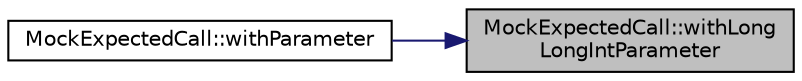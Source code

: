 digraph "MockExpectedCall::withLongLongIntParameter"
{
 // LATEX_PDF_SIZE
  edge [fontname="Helvetica",fontsize="10",labelfontname="Helvetica",labelfontsize="10"];
  node [fontname="Helvetica",fontsize="10",shape=record];
  rankdir="RL";
  Node1 [label="MockExpectedCall::withLong\lLongIntParameter",height=0.2,width=0.4,color="black", fillcolor="grey75", style="filled", fontcolor="black",tooltip=" "];
  Node1 -> Node2 [dir="back",color="midnightblue",fontsize="10",style="solid",fontname="Helvetica"];
  Node2 [label="MockExpectedCall::withParameter",height=0.2,width=0.4,color="black", fillcolor="white", style="filled",URL="$classMockExpectedCall.html#a479195614b3c8562159b14eac9f15909",tooltip=" "];
}

